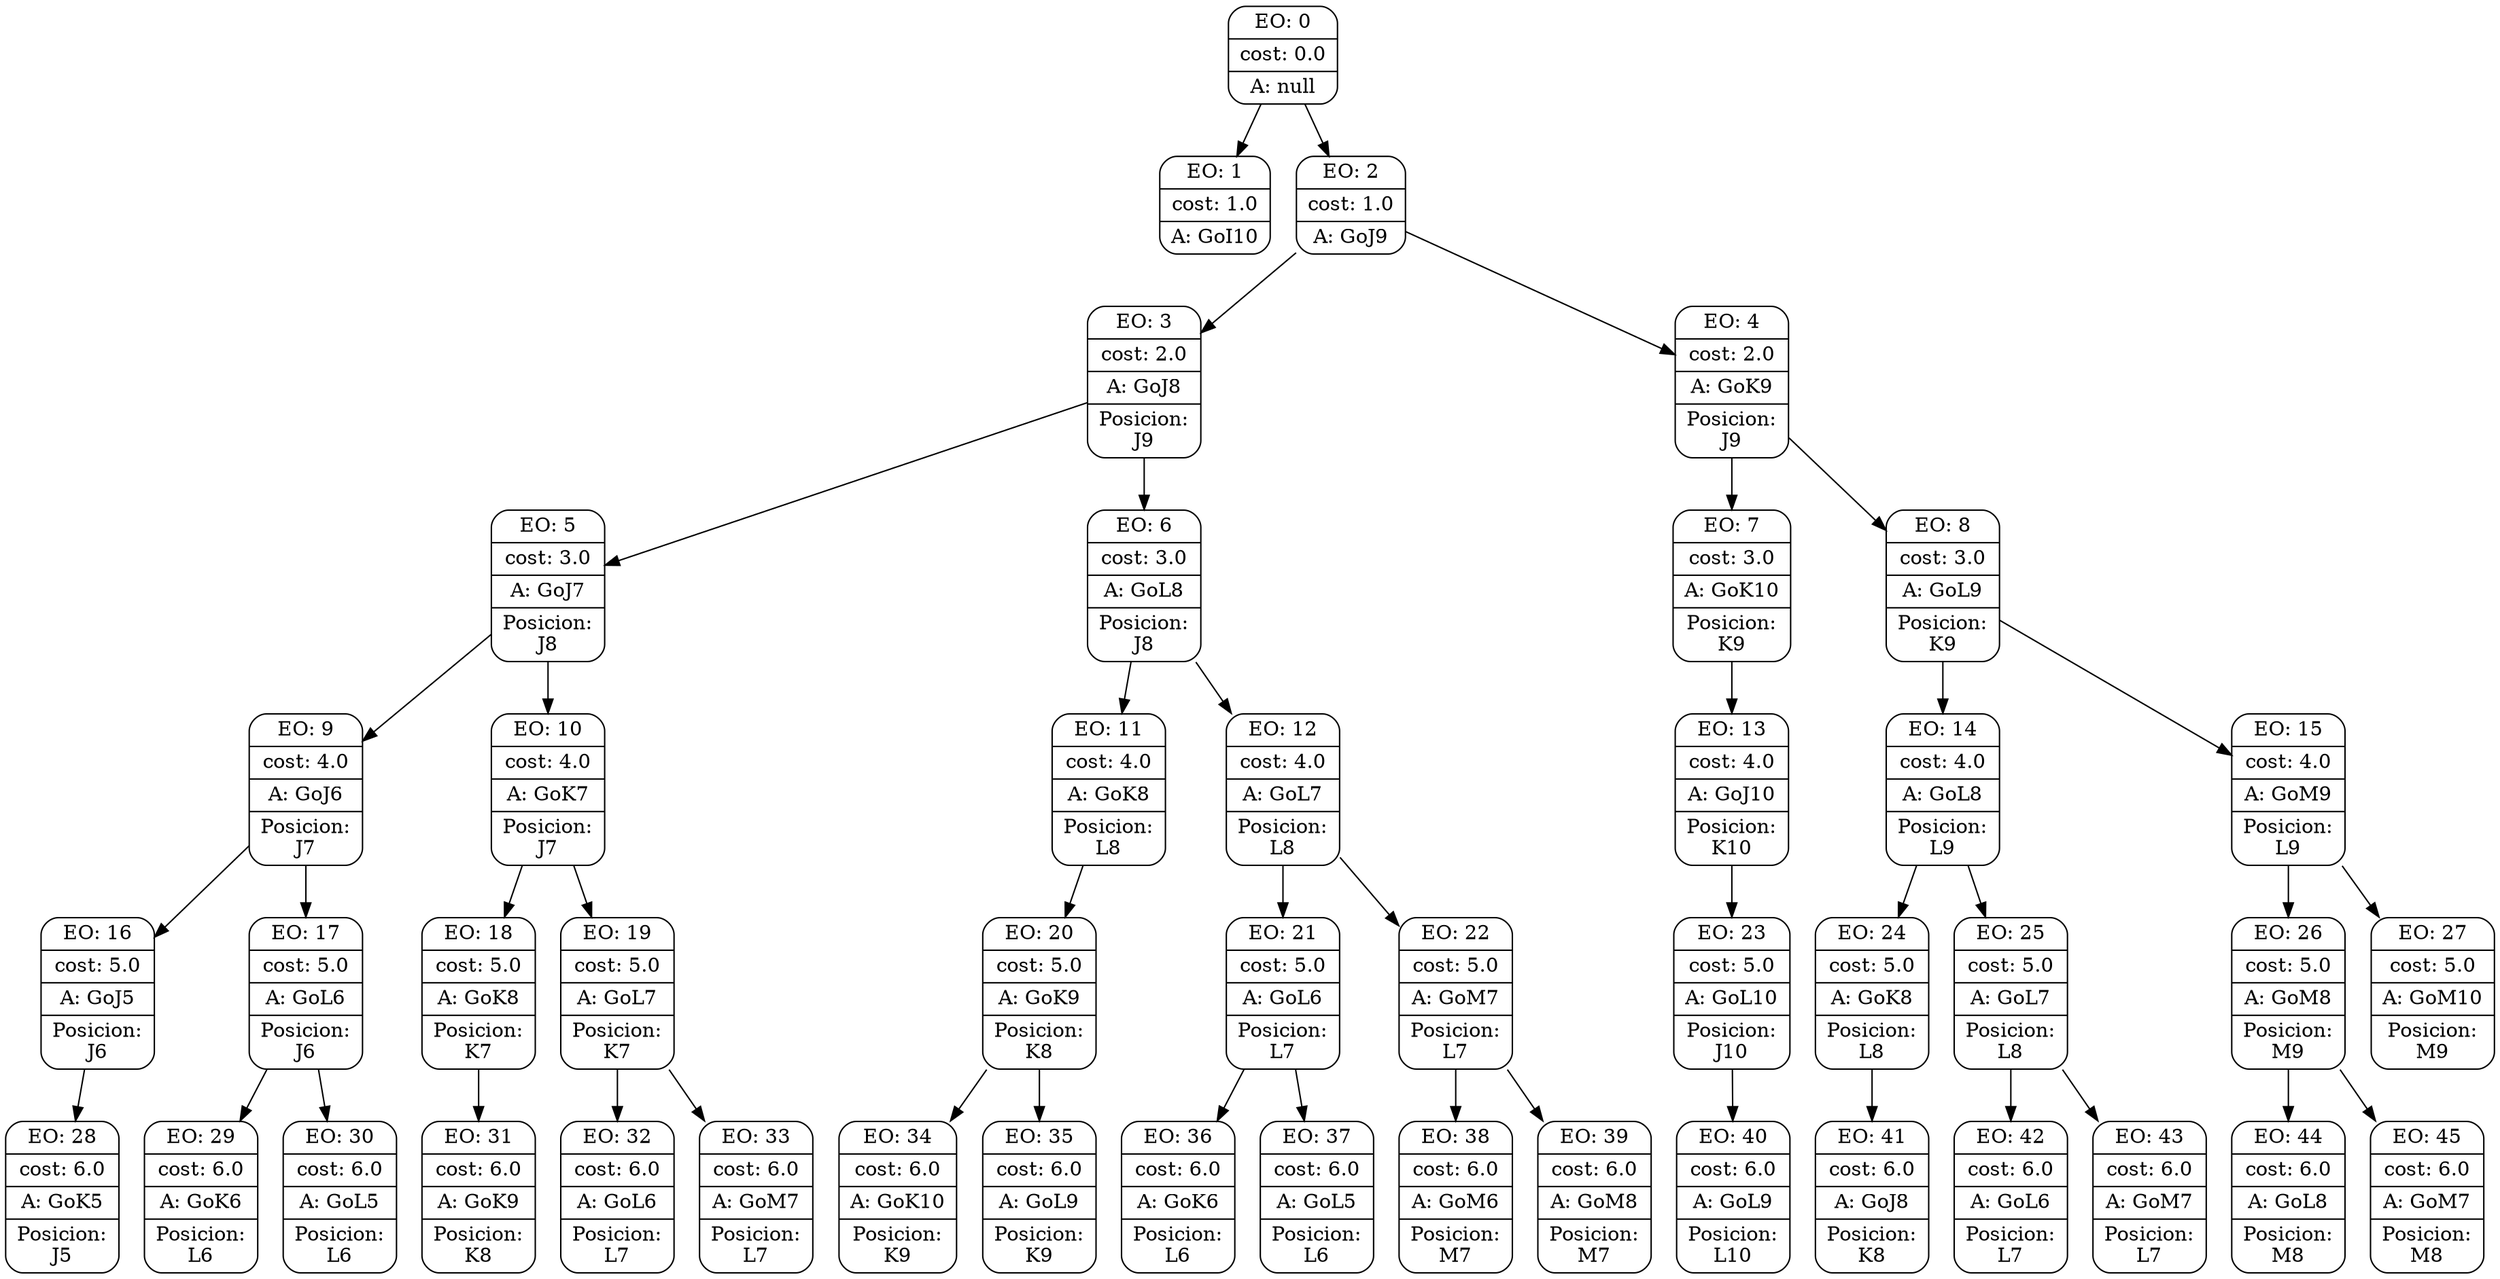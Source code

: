 digraph g {
node [shape = Mrecord];
nodo0[label="{EO: 0|cost: 0.0|A: null}"]
nodo1[label="{EO: 1|cost: 1.0|A: GoI10}"]

nodo0 -> nodo1;
nodo2[label="{EO: 2|cost: 1.0|A: GoJ9}"]
nodo3[label="{EO: 3|cost: 2.0|A: GoJ8|Posicion:\nJ9}"]
nodo5[label="{EO: 5|cost: 3.0|A: GoJ7|Posicion:\nJ8}"]
nodo9[label="{EO: 9|cost: 4.0|A: GoJ6|Posicion:\nJ7}"]
nodo16[label="{EO: 16|cost: 5.0|A: GoJ5|Posicion:\nJ6}"]
nodo28[label="{EO: 28|cost: 6.0|A: GoK5|Posicion:\nJ5}"]

nodo16 -> nodo28;

nodo9 -> nodo16;
nodo17[label="{EO: 17|cost: 5.0|A: GoL6|Posicion:\nJ6}"]
nodo29[label="{EO: 29|cost: 6.0|A: GoK6|Posicion:\nL6}"]

nodo17 -> nodo29;
nodo30[label="{EO: 30|cost: 6.0|A: GoL5|Posicion:\nL6}"]

nodo17 -> nodo30;

nodo9 -> nodo17;

nodo5 -> nodo9;
nodo10[label="{EO: 10|cost: 4.0|A: GoK7|Posicion:\nJ7}"]
nodo18[label="{EO: 18|cost: 5.0|A: GoK8|Posicion:\nK7}"]
nodo31[label="{EO: 31|cost: 6.0|A: GoK9|Posicion:\nK8}"]

nodo18 -> nodo31;

nodo10 -> nodo18;
nodo19[label="{EO: 19|cost: 5.0|A: GoL7|Posicion:\nK7}"]
nodo32[label="{EO: 32|cost: 6.0|A: GoL6|Posicion:\nL7}"]

nodo19 -> nodo32;
nodo33[label="{EO: 33|cost: 6.0|A: GoM7|Posicion:\nL7}"]

nodo19 -> nodo33;

nodo10 -> nodo19;

nodo5 -> nodo10;

nodo3 -> nodo5;
nodo6[label="{EO: 6|cost: 3.0|A: GoL8|Posicion:\nJ8}"]
nodo11[label="{EO: 11|cost: 4.0|A: GoK8|Posicion:\nL8}"]
nodo20[label="{EO: 20|cost: 5.0|A: GoK9|Posicion:\nK8}"]
nodo34[label="{EO: 34|cost: 6.0|A: GoK10|Posicion:\nK9}"]

nodo20 -> nodo34;
nodo35[label="{EO: 35|cost: 6.0|A: GoL9|Posicion:\nK9}"]

nodo20 -> nodo35;

nodo11 -> nodo20;

nodo6 -> nodo11;
nodo12[label="{EO: 12|cost: 4.0|A: GoL7|Posicion:\nL8}"]
nodo21[label="{EO: 21|cost: 5.0|A: GoL6|Posicion:\nL7}"]
nodo36[label="{EO: 36|cost: 6.0|A: GoK6|Posicion:\nL6}"]

nodo21 -> nodo36;
nodo37[label="{EO: 37|cost: 6.0|A: GoL5|Posicion:\nL6}"]

nodo21 -> nodo37;

nodo12 -> nodo21;
nodo22[label="{EO: 22|cost: 5.0|A: GoM7|Posicion:\nL7}"]
nodo38[label="{EO: 38|cost: 6.0|A: GoM6|Posicion:\nM7}"]

nodo22 -> nodo38;
nodo39[label="{EO: 39|cost: 6.0|A: GoM8|Posicion:\nM7}"]

nodo22 -> nodo39;

nodo12 -> nodo22;

nodo6 -> nodo12;

nodo3 -> nodo6;

nodo2 -> nodo3;
nodo4[label="{EO: 4|cost: 2.0|A: GoK9|Posicion:\nJ9}"]
nodo7[label="{EO: 7|cost: 3.0|A: GoK10|Posicion:\nK9}"]
nodo13[label="{EO: 13|cost: 4.0|A: GoJ10|Posicion:\nK10}"]
nodo23[label="{EO: 23|cost: 5.0|A: GoL10|Posicion:\nJ10}"]
nodo40[label="{EO: 40|cost: 6.0|A: GoL9|Posicion:\nL10}"]

nodo23 -> nodo40;

nodo13 -> nodo23;

nodo7 -> nodo13;

nodo4 -> nodo7;
nodo8[label="{EO: 8|cost: 3.0|A: GoL9|Posicion:\nK9}"]
nodo14[label="{EO: 14|cost: 4.0|A: GoL8|Posicion:\nL9}"]
nodo24[label="{EO: 24|cost: 5.0|A: GoK8|Posicion:\nL8}"]
nodo41[label="{EO: 41|cost: 6.0|A: GoJ8|Posicion:\nK8}"]

nodo24 -> nodo41;

nodo14 -> nodo24;
nodo25[label="{EO: 25|cost: 5.0|A: GoL7|Posicion:\nL8}"]
nodo42[label="{EO: 42|cost: 6.0|A: GoL6|Posicion:\nL7}"]

nodo25 -> nodo42;
nodo43[label="{EO: 43|cost: 6.0|A: GoM7|Posicion:\nL7}"]

nodo25 -> nodo43;

nodo14 -> nodo25;

nodo8 -> nodo14;
nodo15[label="{EO: 15|cost: 4.0|A: GoM9|Posicion:\nL9}"]
nodo26[label="{EO: 26|cost: 5.0|A: GoM8|Posicion:\nM9}"]
nodo44[label="{EO: 44|cost: 6.0|A: GoL8|Posicion:\nM8}"]

nodo26 -> nodo44;
nodo45[label="{EO: 45|cost: 6.0|A: GoM7|Posicion:\nM8}"]

nodo26 -> nodo45;

nodo15 -> nodo26;
nodo27[label="{EO: 27|cost: 5.0|A: GoM10|Posicion:\nM9}"]

nodo15 -> nodo27;

nodo8 -> nodo15;

nodo4 -> nodo8;

nodo2 -> nodo4;

nodo0 -> nodo2;


}